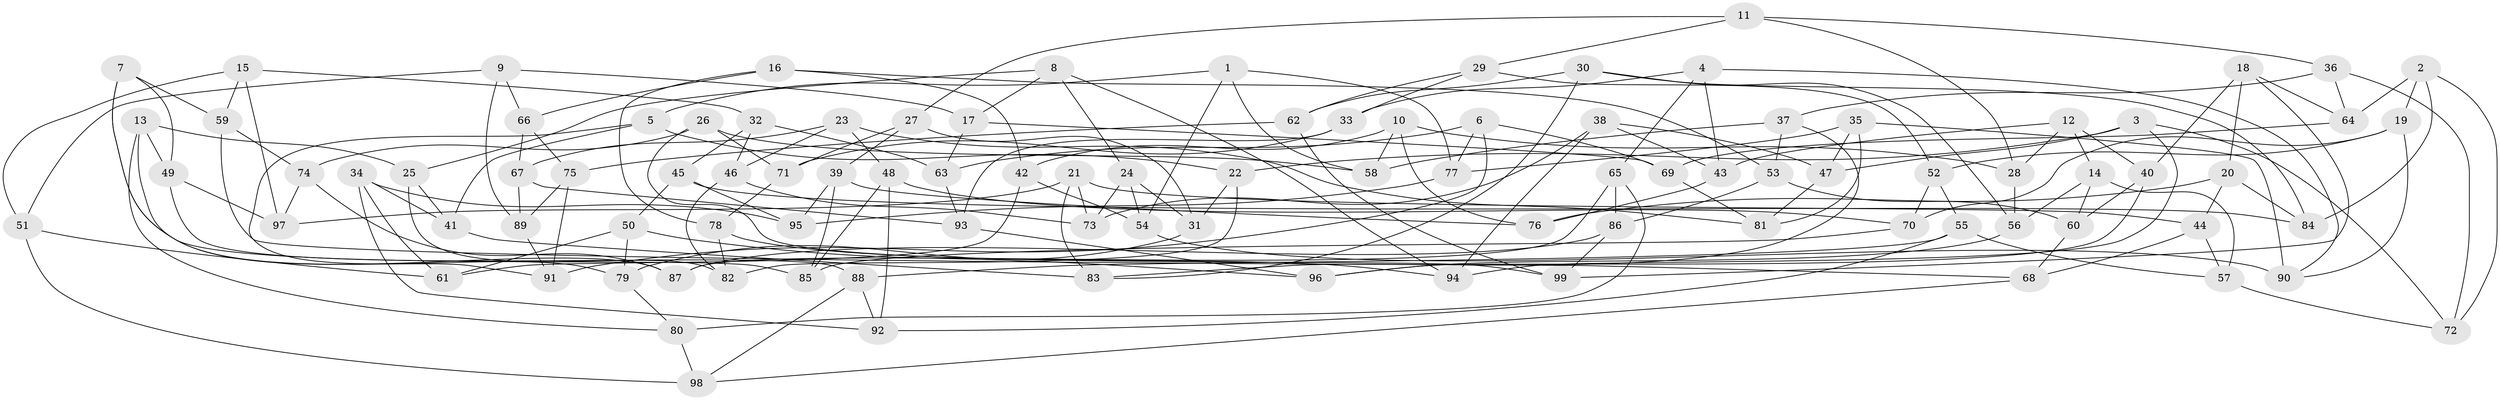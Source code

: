 // coarse degree distribution, {6: 0.4461538461538462, 4: 0.4307692307692308, 5: 0.07692307692307693, 3: 0.046153846153846156}
// Generated by graph-tools (version 1.1) at 2025/42/03/06/25 10:42:18]
// undirected, 99 vertices, 198 edges
graph export_dot {
graph [start="1"]
  node [color=gray90,style=filled];
  1;
  2;
  3;
  4;
  5;
  6;
  7;
  8;
  9;
  10;
  11;
  12;
  13;
  14;
  15;
  16;
  17;
  18;
  19;
  20;
  21;
  22;
  23;
  24;
  25;
  26;
  27;
  28;
  29;
  30;
  31;
  32;
  33;
  34;
  35;
  36;
  37;
  38;
  39;
  40;
  41;
  42;
  43;
  44;
  45;
  46;
  47;
  48;
  49;
  50;
  51;
  52;
  53;
  54;
  55;
  56;
  57;
  58;
  59;
  60;
  61;
  62;
  63;
  64;
  65;
  66;
  67;
  68;
  69;
  70;
  71;
  72;
  73;
  74;
  75;
  76;
  77;
  78;
  79;
  80;
  81;
  82;
  83;
  84;
  85;
  86;
  87;
  88;
  89;
  90;
  91;
  92;
  93;
  94;
  95;
  96;
  97;
  98;
  99;
  1 -- 54;
  1 -- 77;
  1 -- 58;
  1 -- 5;
  2 -- 19;
  2 -- 84;
  2 -- 72;
  2 -- 64;
  3 -- 94;
  3 -- 47;
  3 -- 72;
  3 -- 22;
  4 -- 33;
  4 -- 90;
  4 -- 65;
  4 -- 43;
  5 -- 22;
  5 -- 91;
  5 -- 41;
  6 -- 69;
  6 -- 77;
  6 -- 91;
  6 -- 63;
  7 -- 49;
  7 -- 85;
  7 -- 59;
  7 -- 87;
  8 -- 24;
  8 -- 94;
  8 -- 17;
  8 -- 25;
  9 -- 89;
  9 -- 51;
  9 -- 17;
  9 -- 66;
  10 -- 58;
  10 -- 76;
  10 -- 28;
  10 -- 42;
  11 -- 28;
  11 -- 36;
  11 -- 27;
  11 -- 29;
  12 -- 14;
  12 -- 40;
  12 -- 43;
  12 -- 28;
  13 -- 25;
  13 -- 80;
  13 -- 49;
  13 -- 79;
  14 -- 60;
  14 -- 57;
  14 -- 56;
  15 -- 97;
  15 -- 51;
  15 -- 32;
  15 -- 59;
  16 -- 78;
  16 -- 42;
  16 -- 66;
  16 -- 53;
  17 -- 63;
  17 -- 69;
  18 -- 64;
  18 -- 40;
  18 -- 99;
  18 -- 20;
  19 -- 52;
  19 -- 90;
  19 -- 70;
  20 -- 84;
  20 -- 44;
  20 -- 76;
  21 -- 44;
  21 -- 73;
  21 -- 83;
  21 -- 97;
  22 -- 82;
  22 -- 31;
  23 -- 46;
  23 -- 81;
  23 -- 67;
  23 -- 48;
  24 -- 54;
  24 -- 31;
  24 -- 73;
  25 -- 82;
  25 -- 41;
  26 -- 58;
  26 -- 99;
  26 -- 71;
  26 -- 74;
  27 -- 39;
  27 -- 71;
  27 -- 31;
  28 -- 56;
  29 -- 52;
  29 -- 62;
  29 -- 33;
  30 -- 62;
  30 -- 56;
  30 -- 83;
  30 -- 84;
  31 -- 79;
  32 -- 63;
  32 -- 46;
  32 -- 45;
  33 -- 71;
  33 -- 93;
  34 -- 95;
  34 -- 61;
  34 -- 41;
  34 -- 92;
  35 -- 81;
  35 -- 90;
  35 -- 47;
  35 -- 77;
  36 -- 37;
  36 -- 64;
  36 -- 72;
  37 -- 58;
  37 -- 83;
  37 -- 53;
  38 -- 73;
  38 -- 47;
  38 -- 94;
  38 -- 43;
  39 -- 85;
  39 -- 95;
  39 -- 76;
  40 -- 60;
  40 -- 96;
  41 -- 83;
  42 -- 61;
  42 -- 54;
  43 -- 76;
  44 -- 68;
  44 -- 57;
  45 -- 84;
  45 -- 50;
  45 -- 95;
  46 -- 73;
  46 -- 82;
  47 -- 81;
  48 -- 92;
  48 -- 70;
  48 -- 85;
  49 -- 88;
  49 -- 97;
  50 -- 96;
  50 -- 61;
  50 -- 79;
  51 -- 61;
  51 -- 98;
  52 -- 55;
  52 -- 70;
  53 -- 60;
  53 -- 86;
  54 -- 90;
  55 -- 92;
  55 -- 88;
  55 -- 57;
  56 -- 96;
  57 -- 72;
  59 -- 74;
  59 -- 68;
  60 -- 68;
  62 -- 75;
  62 -- 99;
  63 -- 93;
  64 -- 69;
  65 -- 87;
  65 -- 86;
  65 -- 80;
  66 -- 75;
  66 -- 67;
  67 -- 89;
  67 -- 93;
  68 -- 98;
  69 -- 81;
  70 -- 85;
  71 -- 78;
  74 -- 87;
  74 -- 97;
  75 -- 91;
  75 -- 89;
  77 -- 95;
  78 -- 82;
  78 -- 94;
  79 -- 80;
  80 -- 98;
  86 -- 87;
  86 -- 99;
  88 -- 98;
  88 -- 92;
  89 -- 91;
  93 -- 96;
}

